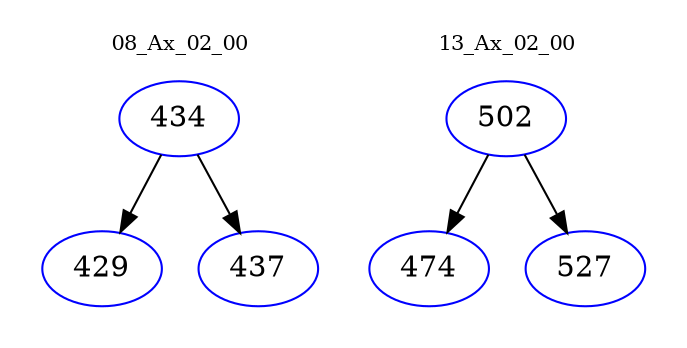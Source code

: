 digraph{
subgraph cluster_0 {
color = white
label = "08_Ax_02_00";
fontsize=10;
T0_434 [label="434", color="blue"]
T0_434 -> T0_429 [color="black"]
T0_429 [label="429", color="blue"]
T0_434 -> T0_437 [color="black"]
T0_437 [label="437", color="blue"]
}
subgraph cluster_1 {
color = white
label = "13_Ax_02_00";
fontsize=10;
T1_502 [label="502", color="blue"]
T1_502 -> T1_474 [color="black"]
T1_474 [label="474", color="blue"]
T1_502 -> T1_527 [color="black"]
T1_527 [label="527", color="blue"]
}
}
